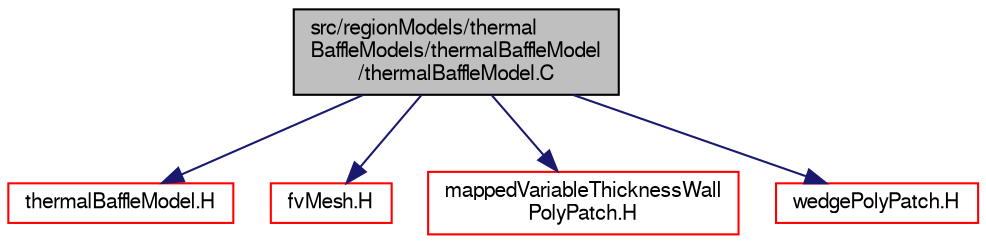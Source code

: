 digraph "src/regionModels/thermalBaffleModels/thermalBaffleModel/thermalBaffleModel.C"
{
  bgcolor="transparent";
  edge [fontname="FreeSans",fontsize="10",labelfontname="FreeSans",labelfontsize="10"];
  node [fontname="FreeSans",fontsize="10",shape=record];
  Node0 [label="src/regionModels/thermal\lBaffleModels/thermalBaffleModel\l/thermalBaffleModel.C",height=0.2,width=0.4,color="black", fillcolor="grey75", style="filled", fontcolor="black"];
  Node0 -> Node1 [color="midnightblue",fontsize="10",style="solid",fontname="FreeSans"];
  Node1 [label="thermalBaffleModel.H",height=0.2,width=0.4,color="red",URL="$a14441.html"];
  Node0 -> Node178 [color="midnightblue",fontsize="10",style="solid",fontname="FreeSans"];
  Node178 [label="fvMesh.H",height=0.2,width=0.4,color="red",URL="$a03533.html"];
  Node0 -> Node342 [color="midnightblue",fontsize="10",style="solid",fontname="FreeSans"];
  Node342 [label="mappedVariableThicknessWall\lPolyPatch.H",height=0.2,width=0.4,color="red",URL="$a07613.html"];
  Node0 -> Node345 [color="midnightblue",fontsize="10",style="solid",fontname="FreeSans"];
  Node345 [label="wedgePolyPatch.H",height=0.2,width=0.4,color="red",URL="$a11741.html"];
}
